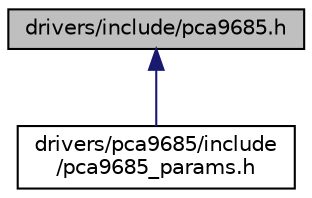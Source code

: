 digraph "drivers/include/pca9685.h"
{
 // LATEX_PDF_SIZE
  edge [fontname="Helvetica",fontsize="10",labelfontname="Helvetica",labelfontsize="10"];
  node [fontname="Helvetica",fontsize="10",shape=record];
  Node1 [label="drivers/include/pca9685.h",height=0.2,width=0.4,color="black", fillcolor="grey75", style="filled", fontcolor="black",tooltip=" "];
  Node1 -> Node2 [dir="back",color="midnightblue",fontsize="10",style="solid",fontname="Helvetica"];
  Node2 [label="drivers/pca9685/include\l/pca9685_params.h",height=0.2,width=0.4,color="black", fillcolor="white", style="filled",URL="$pca9685__params_8h.html",tooltip="Default configuration for the PCA9685 I2C PWM controller."];
}

